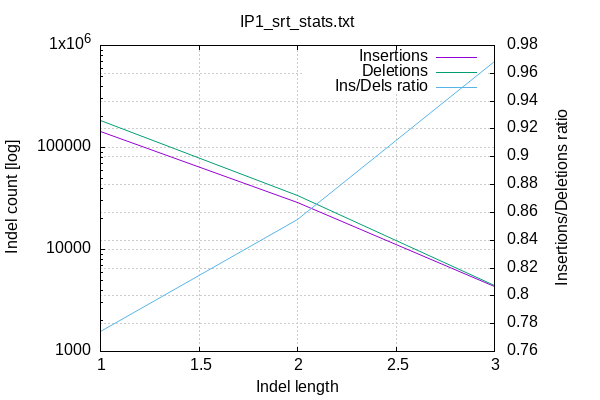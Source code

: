 
        set terminal png size 600,400 truecolor
        set output "IP1_srt_stats/indel-dist.png"
        set grid xtics ytics y2tics back lc rgb "#cccccc"
        set style line 1 linetype 1  linecolor rgb "red"
        set style line 2 linetype 2  linecolor rgb "black"
        set style line 3 linetype 3  linecolor rgb "green"
        set style increment user
        set ylabel "Indel count [log]"
        set xlabel "Indel length"
        set y2label "Insertions/Deletions ratio"
        set log y
        set y2tics nomirror
        set ytics nomirror
        set title "IP1_srt_stats.txt" noenhanced
        plot '-' w l ti 'Insertions', '-' w l ti 'Deletions', '-' axes x1y2 w l ti "Ins/Dels ratio"
    1	142845
2	28884
3	4325
end
1	184444
2	33792
3	4465
end
1	0.774463
2	0.854759
3	0.968645
end
